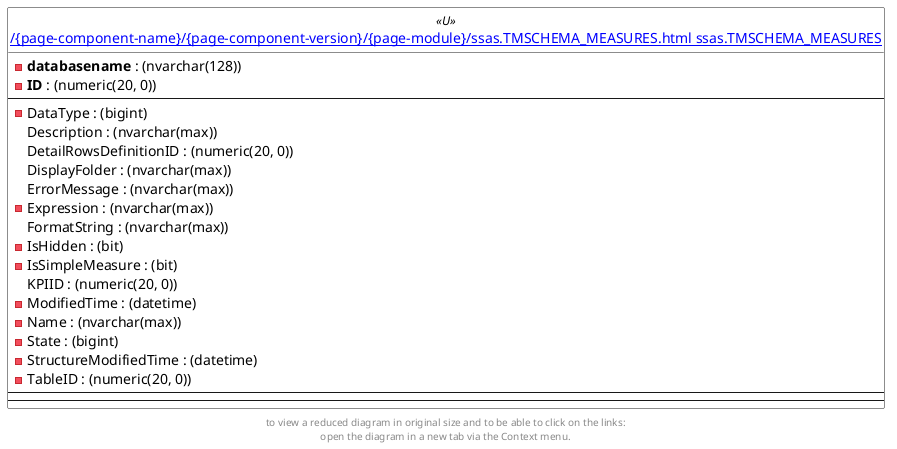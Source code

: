 @startuml
left to right direction
'top to bottom direction
hide circle
'avoide "." issues:
set namespaceSeparator none


skinparam class {
  BackgroundColor White
  BackgroundColor<<FN>> Yellow
  BackgroundColor<<FS>> Yellow
  BackgroundColor<<FT>> LightGray
  BackgroundColor<<IF>> Yellow
  BackgroundColor<<IS>> Yellow
  BackgroundColor<<P>> Aqua
  BackgroundColor<<PC>> Aqua
  BackgroundColor<<SN>> Yellow
  BackgroundColor<<SO>> SlateBlue
  BackgroundColor<<TF>> LightGray
  BackgroundColor<<TR>> Tomato
  BackgroundColor<<U>> White
  BackgroundColor<<V>> WhiteSmoke
  BackgroundColor<<X>> Aqua
}


entity "[[{site-url}/{page-component-name}/{page-component-version}/{page-module}/ssas.TMSCHEMA_MEASURES.html ssas.TMSCHEMA_MEASURES]]" as ssas.TMSCHEMA_MEASURES << U >> {
  - **databasename** : (nvarchar(128))
  - **ID** : (numeric(20, 0))
  --
  - DataType : (bigint)
  Description : (nvarchar(max))
  DetailRowsDefinitionID : (numeric(20, 0))
  DisplayFolder : (nvarchar(max))
  ErrorMessage : (nvarchar(max))
  - Expression : (nvarchar(max))
  FormatString : (nvarchar(max))
  - IsHidden : (bit)
  - IsSimpleMeasure : (bit)
  KPIID : (numeric(20, 0))
  - ModifiedTime : (datetime)
  - Name : (nvarchar(max))
  - State : (bigint)
  - StructureModifiedTime : (datetime)
  - TableID : (numeric(20, 0))
  --
  --
}



footer
to view a reduced diagram in original size and to be able to click on the links:
open the diagram in a new tab via the Context menu.
end footer

@enduml

